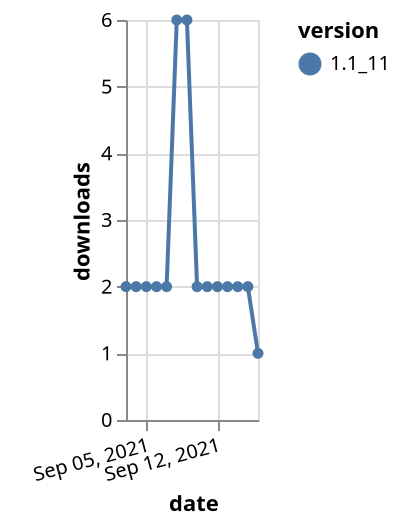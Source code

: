 {"$schema": "https://vega.github.io/schema/vega-lite/v5.json", "description": "A simple bar chart with embedded data.", "data": {"values": [{"date": "2021-09-03", "total": 2874, "delta": 2, "version": "1.1_11"}, {"date": "2021-09-04", "total": 2876, "delta": 2, "version": "1.1_11"}, {"date": "2021-09-05", "total": 2878, "delta": 2, "version": "1.1_11"}, {"date": "2021-09-06", "total": 2880, "delta": 2, "version": "1.1_11"}, {"date": "2021-09-07", "total": 2882, "delta": 2, "version": "1.1_11"}, {"date": "2021-09-08", "total": 2888, "delta": 6, "version": "1.1_11"}, {"date": "2021-09-09", "total": 2894, "delta": 6, "version": "1.1_11"}, {"date": "2021-09-10", "total": 2896, "delta": 2, "version": "1.1_11"}, {"date": "2021-09-11", "total": 2898, "delta": 2, "version": "1.1_11"}, {"date": "2021-09-12", "total": 2900, "delta": 2, "version": "1.1_11"}, {"date": "2021-09-13", "total": 2902, "delta": 2, "version": "1.1_11"}, {"date": "2021-09-14", "total": 2904, "delta": 2, "version": "1.1_11"}, {"date": "2021-09-15", "total": 2906, "delta": 2, "version": "1.1_11"}, {"date": "2021-09-16", "total": 2907, "delta": 1, "version": "1.1_11"}]}, "width": "container", "mark": {"type": "line", "point": {"filled": true}}, "encoding": {"x": {"field": "date", "type": "temporal", "timeUnit": "yearmonthdate", "title": "date", "axis": {"labelAngle": -15}}, "y": {"field": "delta", "type": "quantitative", "title": "downloads"}, "color": {"field": "version", "type": "nominal"}, "tooltip": {"field": "delta"}}}